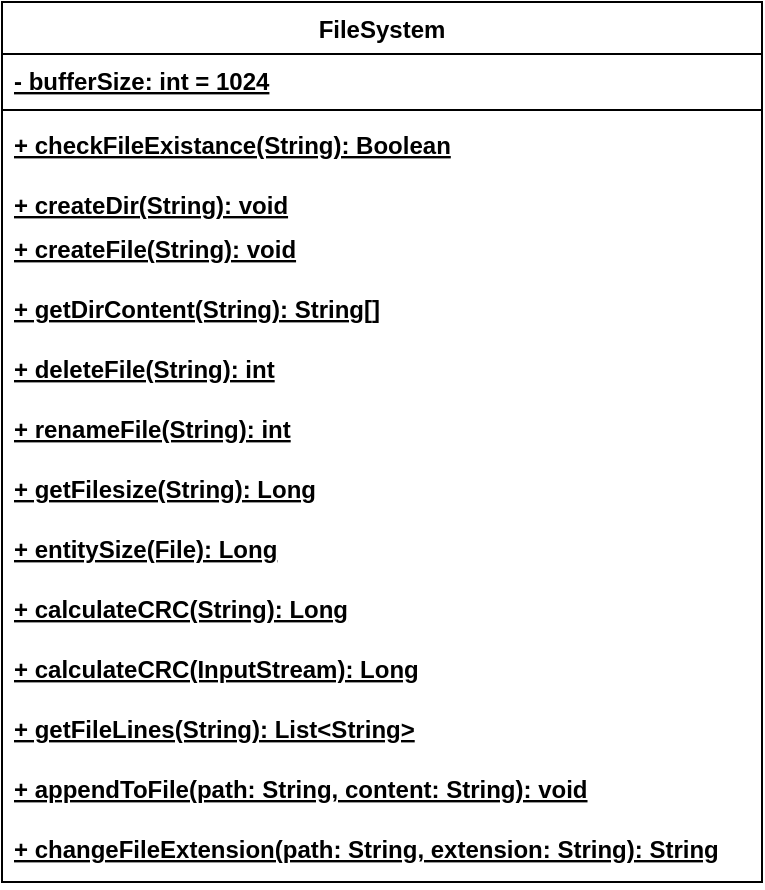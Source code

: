 <mxfile version="14.6.13" type="device"><diagram id="C5RBs43oDa-KdzZeNtuy" name="Page-1"><mxGraphModel dx="1086" dy="816" grid="1" gridSize="10" guides="1" tooltips="1" connect="1" arrows="1" fold="1" page="1" pageScale="1" pageWidth="827" pageHeight="1169" math="0" shadow="0"><root><mxCell id="WIyWlLk6GJQsqaUBKTNV-0"/><mxCell id="WIyWlLk6GJQsqaUBKTNV-1" parent="WIyWlLk6GJQsqaUBKTNV-0"/><mxCell id="LAdZjZObFxrwDexfej0z-448" value="FileSystem" style="swimlane;fontStyle=1;align=center;verticalAlign=top;childLayout=stackLayout;horizontal=1;startSize=26;horizontalStack=0;resizeParent=1;resizeParentMax=0;resizeLast=0;collapsible=1;marginBottom=0;" parent="WIyWlLk6GJQsqaUBKTNV-1" vertex="1"><mxGeometry x="60" y="40" width="380" height="440" as="geometry"><mxRectangle x="100" y="140" width="140" height="26" as="alternateBounds"/></mxGeometry></mxCell><mxCell id="LAdZjZObFxrwDexfej0z-449" value="- bufferSize: int = 1024" style="text;strokeColor=none;fillColor=none;align=left;verticalAlign=top;spacingLeft=4;spacingRight=4;overflow=hidden;rotatable=0;points=[[0,0.5],[1,0.5]];portConstraint=eastwest;fontStyle=5" parent="LAdZjZObFxrwDexfej0z-448" vertex="1"><mxGeometry y="26" width="380" height="24" as="geometry"/></mxCell><mxCell id="LAdZjZObFxrwDexfej0z-451" value="" style="line;strokeWidth=1;fillColor=none;align=left;verticalAlign=middle;spacingTop=-1;spacingLeft=3;spacingRight=3;rotatable=0;labelPosition=right;points=[];portConstraint=eastwest;fontStyle=1" parent="LAdZjZObFxrwDexfej0z-448" vertex="1"><mxGeometry y="50" width="380" height="8" as="geometry"/></mxCell><mxCell id="LAdZjZObFxrwDexfej0z-452" value="+ checkFileExistance(String): Boolean" style="text;strokeColor=none;fillColor=none;align=left;verticalAlign=top;spacingLeft=4;spacingRight=4;overflow=hidden;rotatable=0;points=[[0,0.5],[1,0.5]];portConstraint=eastwest;fontStyle=5" parent="LAdZjZObFxrwDexfej0z-448" vertex="1"><mxGeometry y="58" width="380" height="30" as="geometry"/></mxCell><mxCell id="LAdZjZObFxrwDexfej0z-453" value="+ createDir(String): void" style="text;strokeColor=none;fillColor=none;align=left;verticalAlign=top;spacingLeft=4;spacingRight=4;overflow=hidden;rotatable=0;points=[[0,0.5],[1,0.5]];portConstraint=eastwest;fontStyle=5" parent="LAdZjZObFxrwDexfej0z-448" vertex="1"><mxGeometry y="88" width="380" height="22" as="geometry"/></mxCell><mxCell id="LAdZjZObFxrwDexfej0z-562" value="+ createFile(String): void" style="text;strokeColor=none;fillColor=none;align=left;verticalAlign=top;spacingLeft=4;spacingRight=4;overflow=hidden;rotatable=0;points=[[0,0.5],[1,0.5]];portConstraint=eastwest;fontStyle=5" parent="LAdZjZObFxrwDexfej0z-448" vertex="1"><mxGeometry y="110" width="380" height="30" as="geometry"/></mxCell><mxCell id="LAdZjZObFxrwDexfej0z-565" value="+ getDirContent(String): String[]" style="text;strokeColor=none;fillColor=none;align=left;verticalAlign=top;spacingLeft=4;spacingRight=4;overflow=hidden;rotatable=0;points=[[0,0.5],[1,0.5]];portConstraint=eastwest;fontStyle=5" parent="LAdZjZObFxrwDexfej0z-448" vertex="1"><mxGeometry y="140" width="380" height="30" as="geometry"/></mxCell><mxCell id="LAdZjZObFxrwDexfej0z-566" value="+ deleteFile(String): int" style="text;strokeColor=none;fillColor=none;align=left;verticalAlign=top;spacingLeft=4;spacingRight=4;overflow=hidden;rotatable=0;points=[[0,0.5],[1,0.5]];portConstraint=eastwest;fontStyle=5" parent="LAdZjZObFxrwDexfej0z-448" vertex="1"><mxGeometry y="170" width="380" height="30" as="geometry"/></mxCell><mxCell id="LAdZjZObFxrwDexfej0z-567" value="+ renameFile(String): int" style="text;strokeColor=none;fillColor=none;align=left;verticalAlign=top;spacingLeft=4;spacingRight=4;overflow=hidden;rotatable=0;points=[[0,0.5],[1,0.5]];portConstraint=eastwest;fontStyle=5" parent="LAdZjZObFxrwDexfej0z-448" vertex="1"><mxGeometry y="200" width="380" height="30" as="geometry"/></mxCell><mxCell id="LAdZjZObFxrwDexfej0z-568" value="+ getFilesize(String): Long" style="text;strokeColor=none;fillColor=none;align=left;verticalAlign=top;spacingLeft=4;spacingRight=4;overflow=hidden;rotatable=0;points=[[0,0.5],[1,0.5]];portConstraint=eastwest;fontStyle=5" parent="LAdZjZObFxrwDexfej0z-448" vertex="1"><mxGeometry y="230" width="380" height="30" as="geometry"/></mxCell><mxCell id="LAdZjZObFxrwDexfej0z-582" value="+ entitySize(File): Long" style="text;strokeColor=none;fillColor=none;align=left;verticalAlign=top;spacingLeft=4;spacingRight=4;overflow=hidden;rotatable=0;points=[[0,0.5],[1,0.5]];portConstraint=eastwest;fontStyle=5" parent="LAdZjZObFxrwDexfej0z-448" vertex="1"><mxGeometry y="260" width="380" height="30" as="geometry"/></mxCell><mxCell id="LAdZjZObFxrwDexfej0z-583" value="+ calculateCRC(String): Long" style="text;strokeColor=none;fillColor=none;align=left;verticalAlign=top;spacingLeft=4;spacingRight=4;overflow=hidden;rotatable=0;points=[[0,0.5],[1,0.5]];portConstraint=eastwest;fontStyle=5" parent="LAdZjZObFxrwDexfej0z-448" vertex="1"><mxGeometry y="290" width="380" height="30" as="geometry"/></mxCell><mxCell id="LAdZjZObFxrwDexfej0z-584" value="+ calculateCRC(InputStream): Long" style="text;strokeColor=none;fillColor=none;align=left;verticalAlign=top;spacingLeft=4;spacingRight=4;overflow=hidden;rotatable=0;points=[[0,0.5],[1,0.5]];portConstraint=eastwest;fontStyle=5" parent="LAdZjZObFxrwDexfej0z-448" vertex="1"><mxGeometry y="320" width="380" height="30" as="geometry"/></mxCell><mxCell id="LAdZjZObFxrwDexfej0z-585" value="+ getFileLines(String): List&lt;String&gt;" style="text;strokeColor=none;fillColor=none;align=left;verticalAlign=top;spacingLeft=4;spacingRight=4;overflow=hidden;rotatable=0;points=[[0,0.5],[1,0.5]];portConstraint=eastwest;fontStyle=5" parent="LAdZjZObFxrwDexfej0z-448" vertex="1"><mxGeometry y="350" width="380" height="30" as="geometry"/></mxCell><mxCell id="LAdZjZObFxrwDexfej0z-586" value="+ appendToFile(path: String, content: String): void" style="text;strokeColor=none;fillColor=none;align=left;verticalAlign=top;spacingLeft=4;spacingRight=4;overflow=hidden;rotatable=0;points=[[0,0.5],[1,0.5]];portConstraint=eastwest;fontStyle=5" parent="LAdZjZObFxrwDexfej0z-448" vertex="1"><mxGeometry y="380" width="380" height="30" as="geometry"/></mxCell><mxCell id="LAdZjZObFxrwDexfej0z-587" value="+ changeFileExtension(path: String, extension: String): String" style="text;strokeColor=none;fillColor=none;align=left;verticalAlign=top;spacingLeft=4;spacingRight=4;overflow=hidden;rotatable=0;points=[[0,0.5],[1,0.5]];portConstraint=eastwest;fontStyle=5" parent="LAdZjZObFxrwDexfej0z-448" vertex="1"><mxGeometry y="410" width="380" height="30" as="geometry"/></mxCell></root></mxGraphModel></diagram></mxfile>